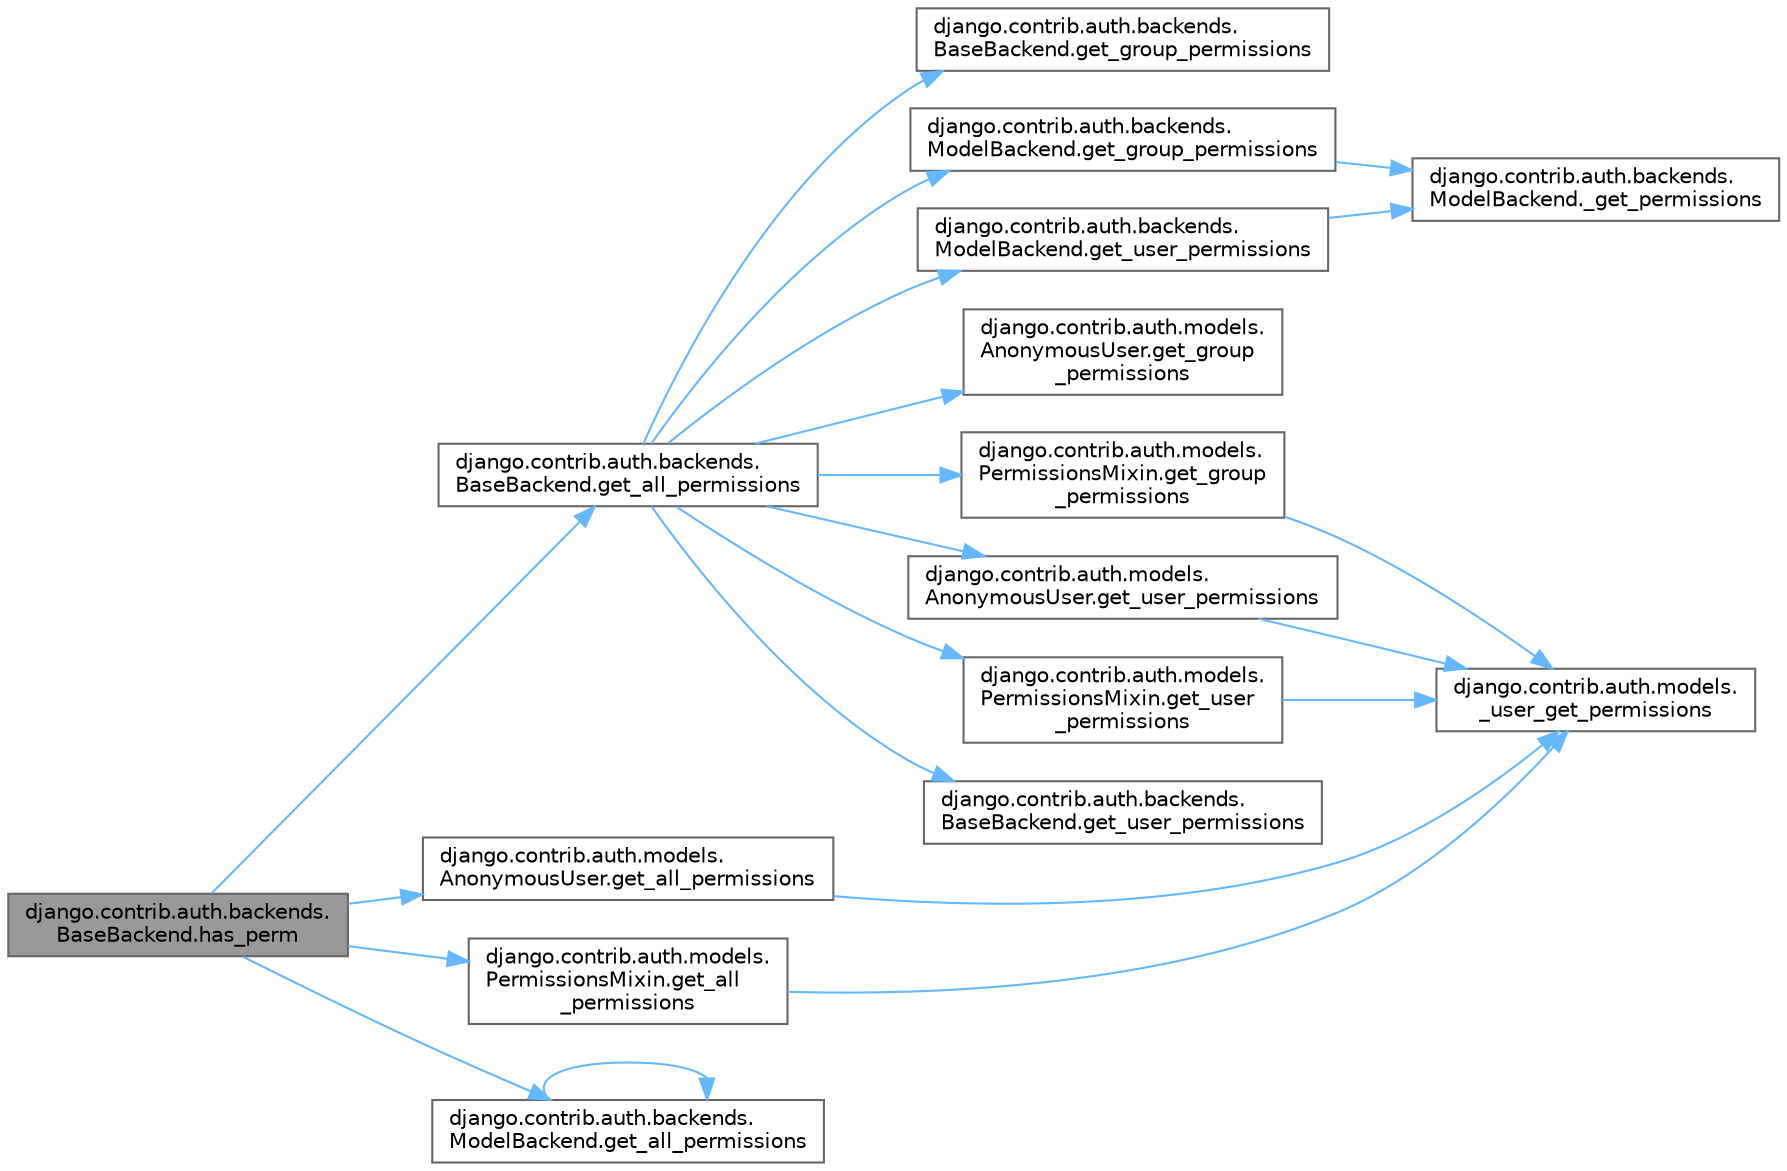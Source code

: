 digraph "django.contrib.auth.backends.BaseBackend.has_perm"
{
 // LATEX_PDF_SIZE
  bgcolor="transparent";
  edge [fontname=Helvetica,fontsize=10,labelfontname=Helvetica,labelfontsize=10];
  node [fontname=Helvetica,fontsize=10,shape=box,height=0.2,width=0.4];
  rankdir="LR";
  Node1 [id="Node000001",label="django.contrib.auth.backends.\lBaseBackend.has_perm",height=0.2,width=0.4,color="gray40", fillcolor="grey60", style="filled", fontcolor="black",tooltip=" "];
  Node1 -> Node2 [id="edge1_Node000001_Node000002",color="steelblue1",style="solid",tooltip=" "];
  Node2 [id="Node000002",label="django.contrib.auth.backends.\lBaseBackend.get_all_permissions",height=0.2,width=0.4,color="grey40", fillcolor="white", style="filled",URL="$classdjango_1_1contrib_1_1auth_1_1backends_1_1_base_backend.html#a7cd08401e3d218b28aadf023a10220c6",tooltip=" "];
  Node2 -> Node3 [id="edge2_Node000002_Node000003",color="steelblue1",style="solid",tooltip=" "];
  Node3 [id="Node000003",label="django.contrib.auth.backends.\lBaseBackend.get_group_permissions",height=0.2,width=0.4,color="grey40", fillcolor="white", style="filled",URL="$classdjango_1_1contrib_1_1auth_1_1backends_1_1_base_backend.html#aa14c91e7952a3a2a43bfe6e20d014ee3",tooltip=" "];
  Node2 -> Node4 [id="edge3_Node000002_Node000004",color="steelblue1",style="solid",tooltip=" "];
  Node4 [id="Node000004",label="django.contrib.auth.backends.\lModelBackend.get_group_permissions",height=0.2,width=0.4,color="grey40", fillcolor="white", style="filled",URL="$classdjango_1_1contrib_1_1auth_1_1backends_1_1_model_backend.html#abaec0edf76c4e14a754d0f0cf7f72ce8",tooltip=" "];
  Node4 -> Node5 [id="edge4_Node000004_Node000005",color="steelblue1",style="solid",tooltip=" "];
  Node5 [id="Node000005",label="django.contrib.auth.backends.\lModelBackend._get_permissions",height=0.2,width=0.4,color="grey40", fillcolor="white", style="filled",URL="$classdjango_1_1contrib_1_1auth_1_1backends_1_1_model_backend.html#a0ceda03103ca814610abc3dfc18cc25e",tooltip=" "];
  Node2 -> Node6 [id="edge5_Node000002_Node000006",color="steelblue1",style="solid",tooltip=" "];
  Node6 [id="Node000006",label="django.contrib.auth.models.\lAnonymousUser.get_group\l_permissions",height=0.2,width=0.4,color="grey40", fillcolor="white", style="filled",URL="$classdjango_1_1contrib_1_1auth_1_1models_1_1_anonymous_user.html#a0dc1e274d52deef76799b7d8abbd4be5",tooltip=" "];
  Node2 -> Node7 [id="edge6_Node000002_Node000007",color="steelblue1",style="solid",tooltip=" "];
  Node7 [id="Node000007",label="django.contrib.auth.models.\lPermissionsMixin.get_group\l_permissions",height=0.2,width=0.4,color="grey40", fillcolor="white", style="filled",URL="$classdjango_1_1contrib_1_1auth_1_1models_1_1_permissions_mixin.html#ad388ebc3987f6b65b737d4c6cfa79009",tooltip=" "];
  Node7 -> Node8 [id="edge7_Node000007_Node000008",color="steelblue1",style="solid",tooltip=" "];
  Node8 [id="Node000008",label="django.contrib.auth.models.\l_user_get_permissions",height=0.2,width=0.4,color="grey40", fillcolor="white", style="filled",URL="$namespacedjango_1_1contrib_1_1auth_1_1models.html#a8099fae7782c268569d1ea91533f33af",tooltip=" "];
  Node2 -> Node9 [id="edge8_Node000002_Node000009",color="steelblue1",style="solid",tooltip=" "];
  Node9 [id="Node000009",label="django.contrib.auth.backends.\lBaseBackend.get_user_permissions",height=0.2,width=0.4,color="grey40", fillcolor="white", style="filled",URL="$classdjango_1_1contrib_1_1auth_1_1backends_1_1_base_backend.html#a863902a2c1171ac1ea9b6cf42b17bf1c",tooltip=" "];
  Node2 -> Node10 [id="edge9_Node000002_Node000010",color="steelblue1",style="solid",tooltip=" "];
  Node10 [id="Node000010",label="django.contrib.auth.backends.\lModelBackend.get_user_permissions",height=0.2,width=0.4,color="grey40", fillcolor="white", style="filled",URL="$classdjango_1_1contrib_1_1auth_1_1backends_1_1_model_backend.html#a9c1076b80494436a3eedf13c7bf293c3",tooltip=" "];
  Node10 -> Node5 [id="edge10_Node000010_Node000005",color="steelblue1",style="solid",tooltip=" "];
  Node2 -> Node11 [id="edge11_Node000002_Node000011",color="steelblue1",style="solid",tooltip=" "];
  Node11 [id="Node000011",label="django.contrib.auth.models.\lAnonymousUser.get_user_permissions",height=0.2,width=0.4,color="grey40", fillcolor="white", style="filled",URL="$classdjango_1_1contrib_1_1auth_1_1models_1_1_anonymous_user.html#a6ae6ce54cb3ee98b0a12ed8cb950e8cc",tooltip=" "];
  Node11 -> Node8 [id="edge12_Node000011_Node000008",color="steelblue1",style="solid",tooltip=" "];
  Node2 -> Node12 [id="edge13_Node000002_Node000012",color="steelblue1",style="solid",tooltip=" "];
  Node12 [id="Node000012",label="django.contrib.auth.models.\lPermissionsMixin.get_user\l_permissions",height=0.2,width=0.4,color="grey40", fillcolor="white", style="filled",URL="$classdjango_1_1contrib_1_1auth_1_1models_1_1_permissions_mixin.html#ab1dfafd9fdbc03890b9cc99f77c2574e",tooltip=" "];
  Node12 -> Node8 [id="edge14_Node000012_Node000008",color="steelblue1",style="solid",tooltip=" "];
  Node1 -> Node13 [id="edge15_Node000001_Node000013",color="steelblue1",style="solid",tooltip=" "];
  Node13 [id="Node000013",label="django.contrib.auth.backends.\lModelBackend.get_all_permissions",height=0.2,width=0.4,color="grey40", fillcolor="white", style="filled",URL="$classdjango_1_1contrib_1_1auth_1_1backends_1_1_model_backend.html#ae6d34e3de3318c034667cf5a3234a53f",tooltip=" "];
  Node13 -> Node13 [id="edge16_Node000013_Node000013",color="steelblue1",style="solid",tooltip=" "];
  Node1 -> Node14 [id="edge17_Node000001_Node000014",color="steelblue1",style="solid",tooltip=" "];
  Node14 [id="Node000014",label="django.contrib.auth.models.\lAnonymousUser.get_all_permissions",height=0.2,width=0.4,color="grey40", fillcolor="white", style="filled",URL="$classdjango_1_1contrib_1_1auth_1_1models_1_1_anonymous_user.html#afa3515aa4696dffc5d03c17c731092d4",tooltip=" "];
  Node14 -> Node8 [id="edge18_Node000014_Node000008",color="steelblue1",style="solid",tooltip=" "];
  Node1 -> Node15 [id="edge19_Node000001_Node000015",color="steelblue1",style="solid",tooltip=" "];
  Node15 [id="Node000015",label="django.contrib.auth.models.\lPermissionsMixin.get_all\l_permissions",height=0.2,width=0.4,color="grey40", fillcolor="white", style="filled",URL="$classdjango_1_1contrib_1_1auth_1_1models_1_1_permissions_mixin.html#a9a3d36741779a96f8ba89718a3df98f2",tooltip=" "];
  Node15 -> Node8 [id="edge20_Node000015_Node000008",color="steelblue1",style="solid",tooltip=" "];
}
